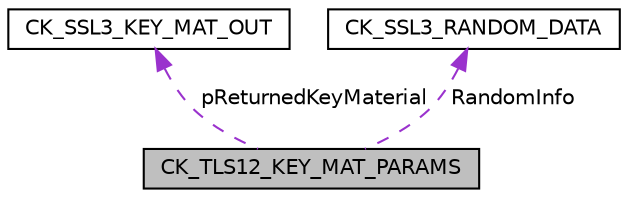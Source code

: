 digraph "CK_TLS12_KEY_MAT_PARAMS"
{
  edge [fontname="Helvetica",fontsize="10",labelfontname="Helvetica",labelfontsize="10"];
  node [fontname="Helvetica",fontsize="10",shape=record];
  Node1 [label="CK_TLS12_KEY_MAT_PARAMS",height=0.2,width=0.4,color="black", fillcolor="grey75", style="filled", fontcolor="black"];
  Node2 -> Node1 [dir="back",color="darkorchid3",fontsize="10",style="dashed",label=" pReturnedKeyMaterial" ,fontname="Helvetica"];
  Node2 [label="CK_SSL3_KEY_MAT_OUT",height=0.2,width=0.4,color="black", fillcolor="white", style="filled",URL="$struct_c_k___s_s_l3___k_e_y___m_a_t___o_u_t.html"];
  Node3 -> Node1 [dir="back",color="darkorchid3",fontsize="10",style="dashed",label=" RandomInfo" ,fontname="Helvetica"];
  Node3 [label="CK_SSL3_RANDOM_DATA",height=0.2,width=0.4,color="black", fillcolor="white", style="filled",URL="$struct_c_k___s_s_l3___r_a_n_d_o_m___d_a_t_a.html"];
}
